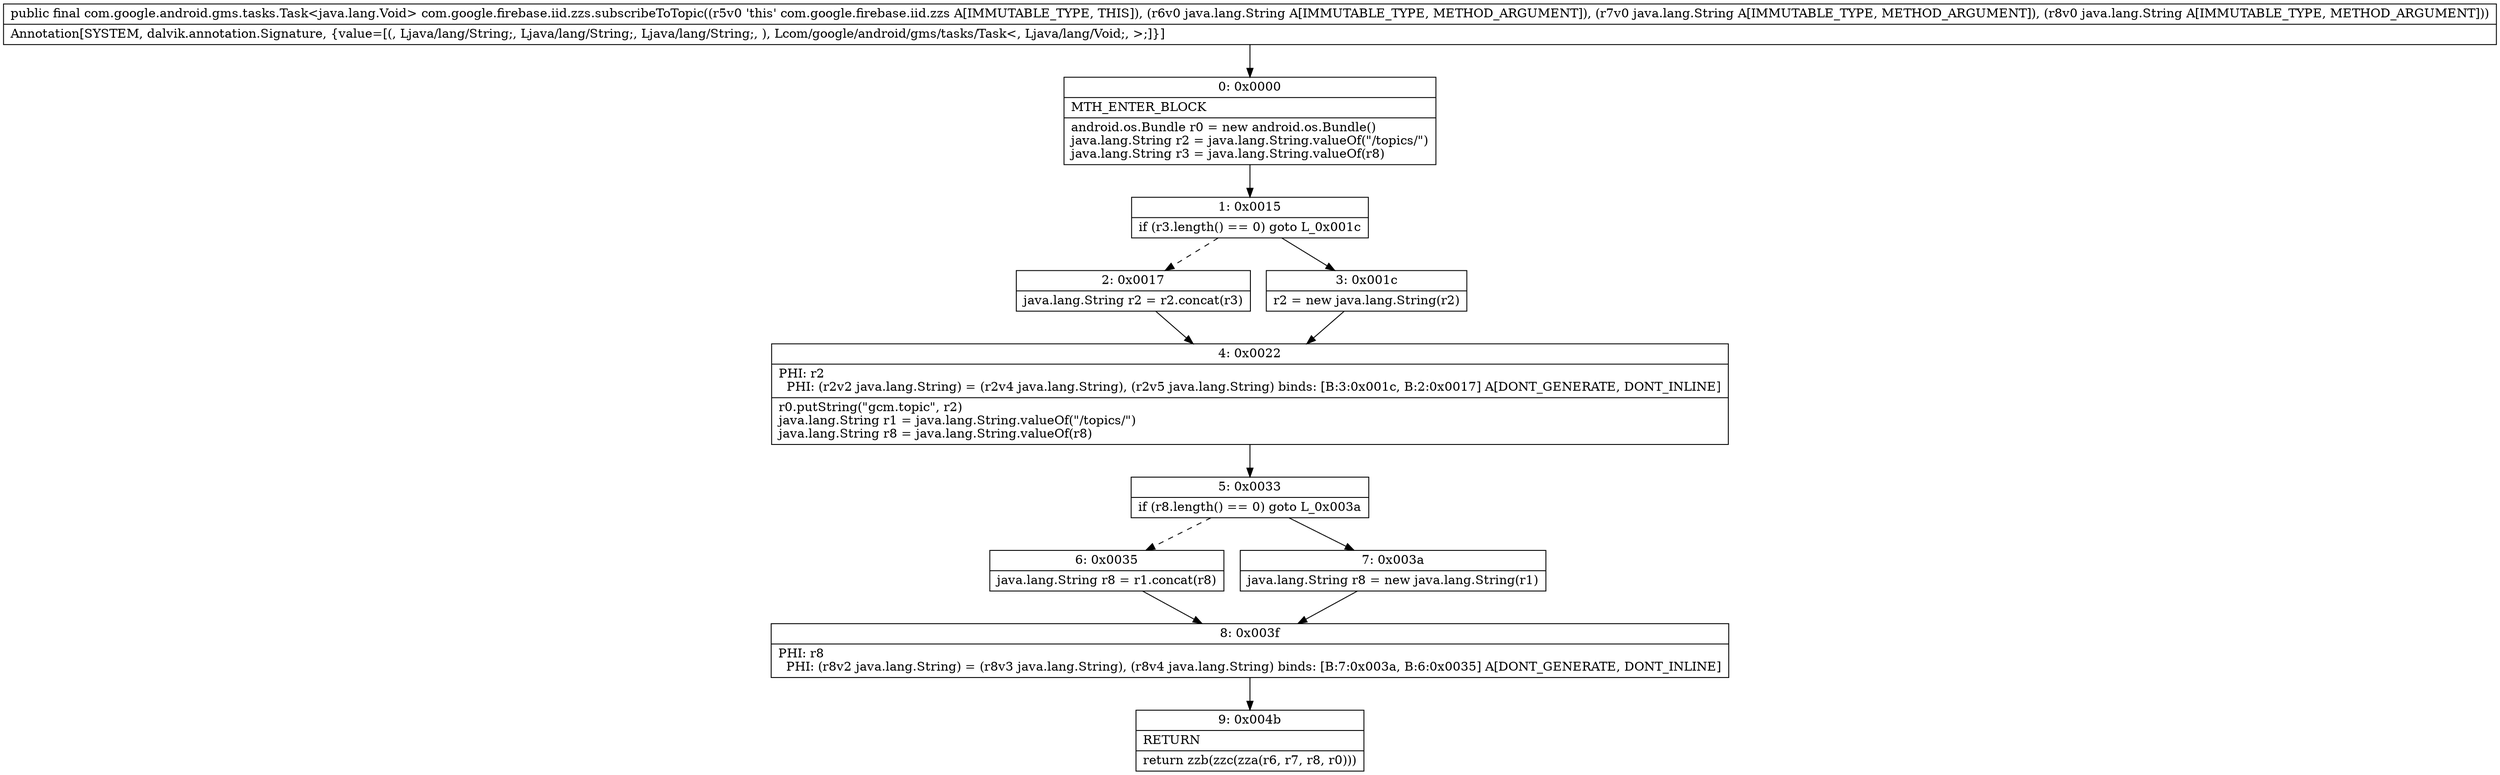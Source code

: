digraph "CFG forcom.google.firebase.iid.zzs.subscribeToTopic(Ljava\/lang\/String;Ljava\/lang\/String;Ljava\/lang\/String;)Lcom\/google\/android\/gms\/tasks\/Task;" {
Node_0 [shape=record,label="{0\:\ 0x0000|MTH_ENTER_BLOCK\l|android.os.Bundle r0 = new android.os.Bundle()\ljava.lang.String r2 = java.lang.String.valueOf(\"\/topics\/\")\ljava.lang.String r3 = java.lang.String.valueOf(r8)\l}"];
Node_1 [shape=record,label="{1\:\ 0x0015|if (r3.length() == 0) goto L_0x001c\l}"];
Node_2 [shape=record,label="{2\:\ 0x0017|java.lang.String r2 = r2.concat(r3)\l}"];
Node_3 [shape=record,label="{3\:\ 0x001c|r2 = new java.lang.String(r2)\l}"];
Node_4 [shape=record,label="{4\:\ 0x0022|PHI: r2 \l  PHI: (r2v2 java.lang.String) = (r2v4 java.lang.String), (r2v5 java.lang.String) binds: [B:3:0x001c, B:2:0x0017] A[DONT_GENERATE, DONT_INLINE]\l|r0.putString(\"gcm.topic\", r2)\ljava.lang.String r1 = java.lang.String.valueOf(\"\/topics\/\")\ljava.lang.String r8 = java.lang.String.valueOf(r8)\l}"];
Node_5 [shape=record,label="{5\:\ 0x0033|if (r8.length() == 0) goto L_0x003a\l}"];
Node_6 [shape=record,label="{6\:\ 0x0035|java.lang.String r8 = r1.concat(r8)\l}"];
Node_7 [shape=record,label="{7\:\ 0x003a|java.lang.String r8 = new java.lang.String(r1)\l}"];
Node_8 [shape=record,label="{8\:\ 0x003f|PHI: r8 \l  PHI: (r8v2 java.lang.String) = (r8v3 java.lang.String), (r8v4 java.lang.String) binds: [B:7:0x003a, B:6:0x0035] A[DONT_GENERATE, DONT_INLINE]\l}"];
Node_9 [shape=record,label="{9\:\ 0x004b|RETURN\l|return zzb(zzc(zza(r6, r7, r8, r0)))\l}"];
MethodNode[shape=record,label="{public final com.google.android.gms.tasks.Task\<java.lang.Void\> com.google.firebase.iid.zzs.subscribeToTopic((r5v0 'this' com.google.firebase.iid.zzs A[IMMUTABLE_TYPE, THIS]), (r6v0 java.lang.String A[IMMUTABLE_TYPE, METHOD_ARGUMENT]), (r7v0 java.lang.String A[IMMUTABLE_TYPE, METHOD_ARGUMENT]), (r8v0 java.lang.String A[IMMUTABLE_TYPE, METHOD_ARGUMENT]))  | Annotation[SYSTEM, dalvik.annotation.Signature, \{value=[(, Ljava\/lang\/String;, Ljava\/lang\/String;, Ljava\/lang\/String;, ), Lcom\/google\/android\/gms\/tasks\/Task\<, Ljava\/lang\/Void;, \>;]\}]\l}"];
MethodNode -> Node_0;
Node_0 -> Node_1;
Node_1 -> Node_2[style=dashed];
Node_1 -> Node_3;
Node_2 -> Node_4;
Node_3 -> Node_4;
Node_4 -> Node_5;
Node_5 -> Node_6[style=dashed];
Node_5 -> Node_7;
Node_6 -> Node_8;
Node_7 -> Node_8;
Node_8 -> Node_9;
}

